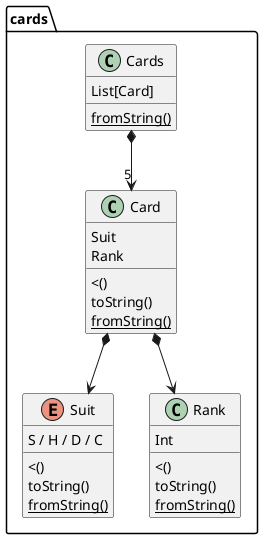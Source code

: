 @startuml

package cards {
    enum Suit {
        S / H / D / C
        <()
        toString()
        {static} fromString()
    }

    class Rank {
        Int
        <()
        toString()
        {static} fromString()
    }

    class Card {
        Suit
        Rank
        <()
        toString()
        {static} fromString()
    }

    class Cards {
        List[Card]
        {static} fromString()
    }
}

Card *--> Suit
Card *--> Rank
Cards *-d-> "5" Card

@enduml